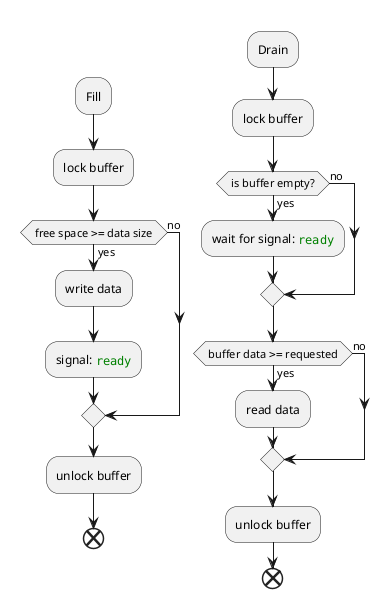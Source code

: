 @startuml
'https://plantuml.com/activity-diagram-beta

split
    -[hidden]->
    :Fill;
    :lock buffer;
    if( free space "">="" data size ) then (yes)
        :write data;
        :signal: ""<color green>ready</color>"";
    else (no)
    endif
    :unlock buffer;
    end
split again
    -[hidden]->
    :Drain;
    :lock buffer;
    if( is buffer empty? ) then (yes)
        :wait for signal: ""<color green>ready</color>"";
    else (no)
    endif
    if( buffer data "">="" requested ) then (yes)
        :read data;
    else (no)
    endif
    :unlock buffer;
    end
end split

@enduml

